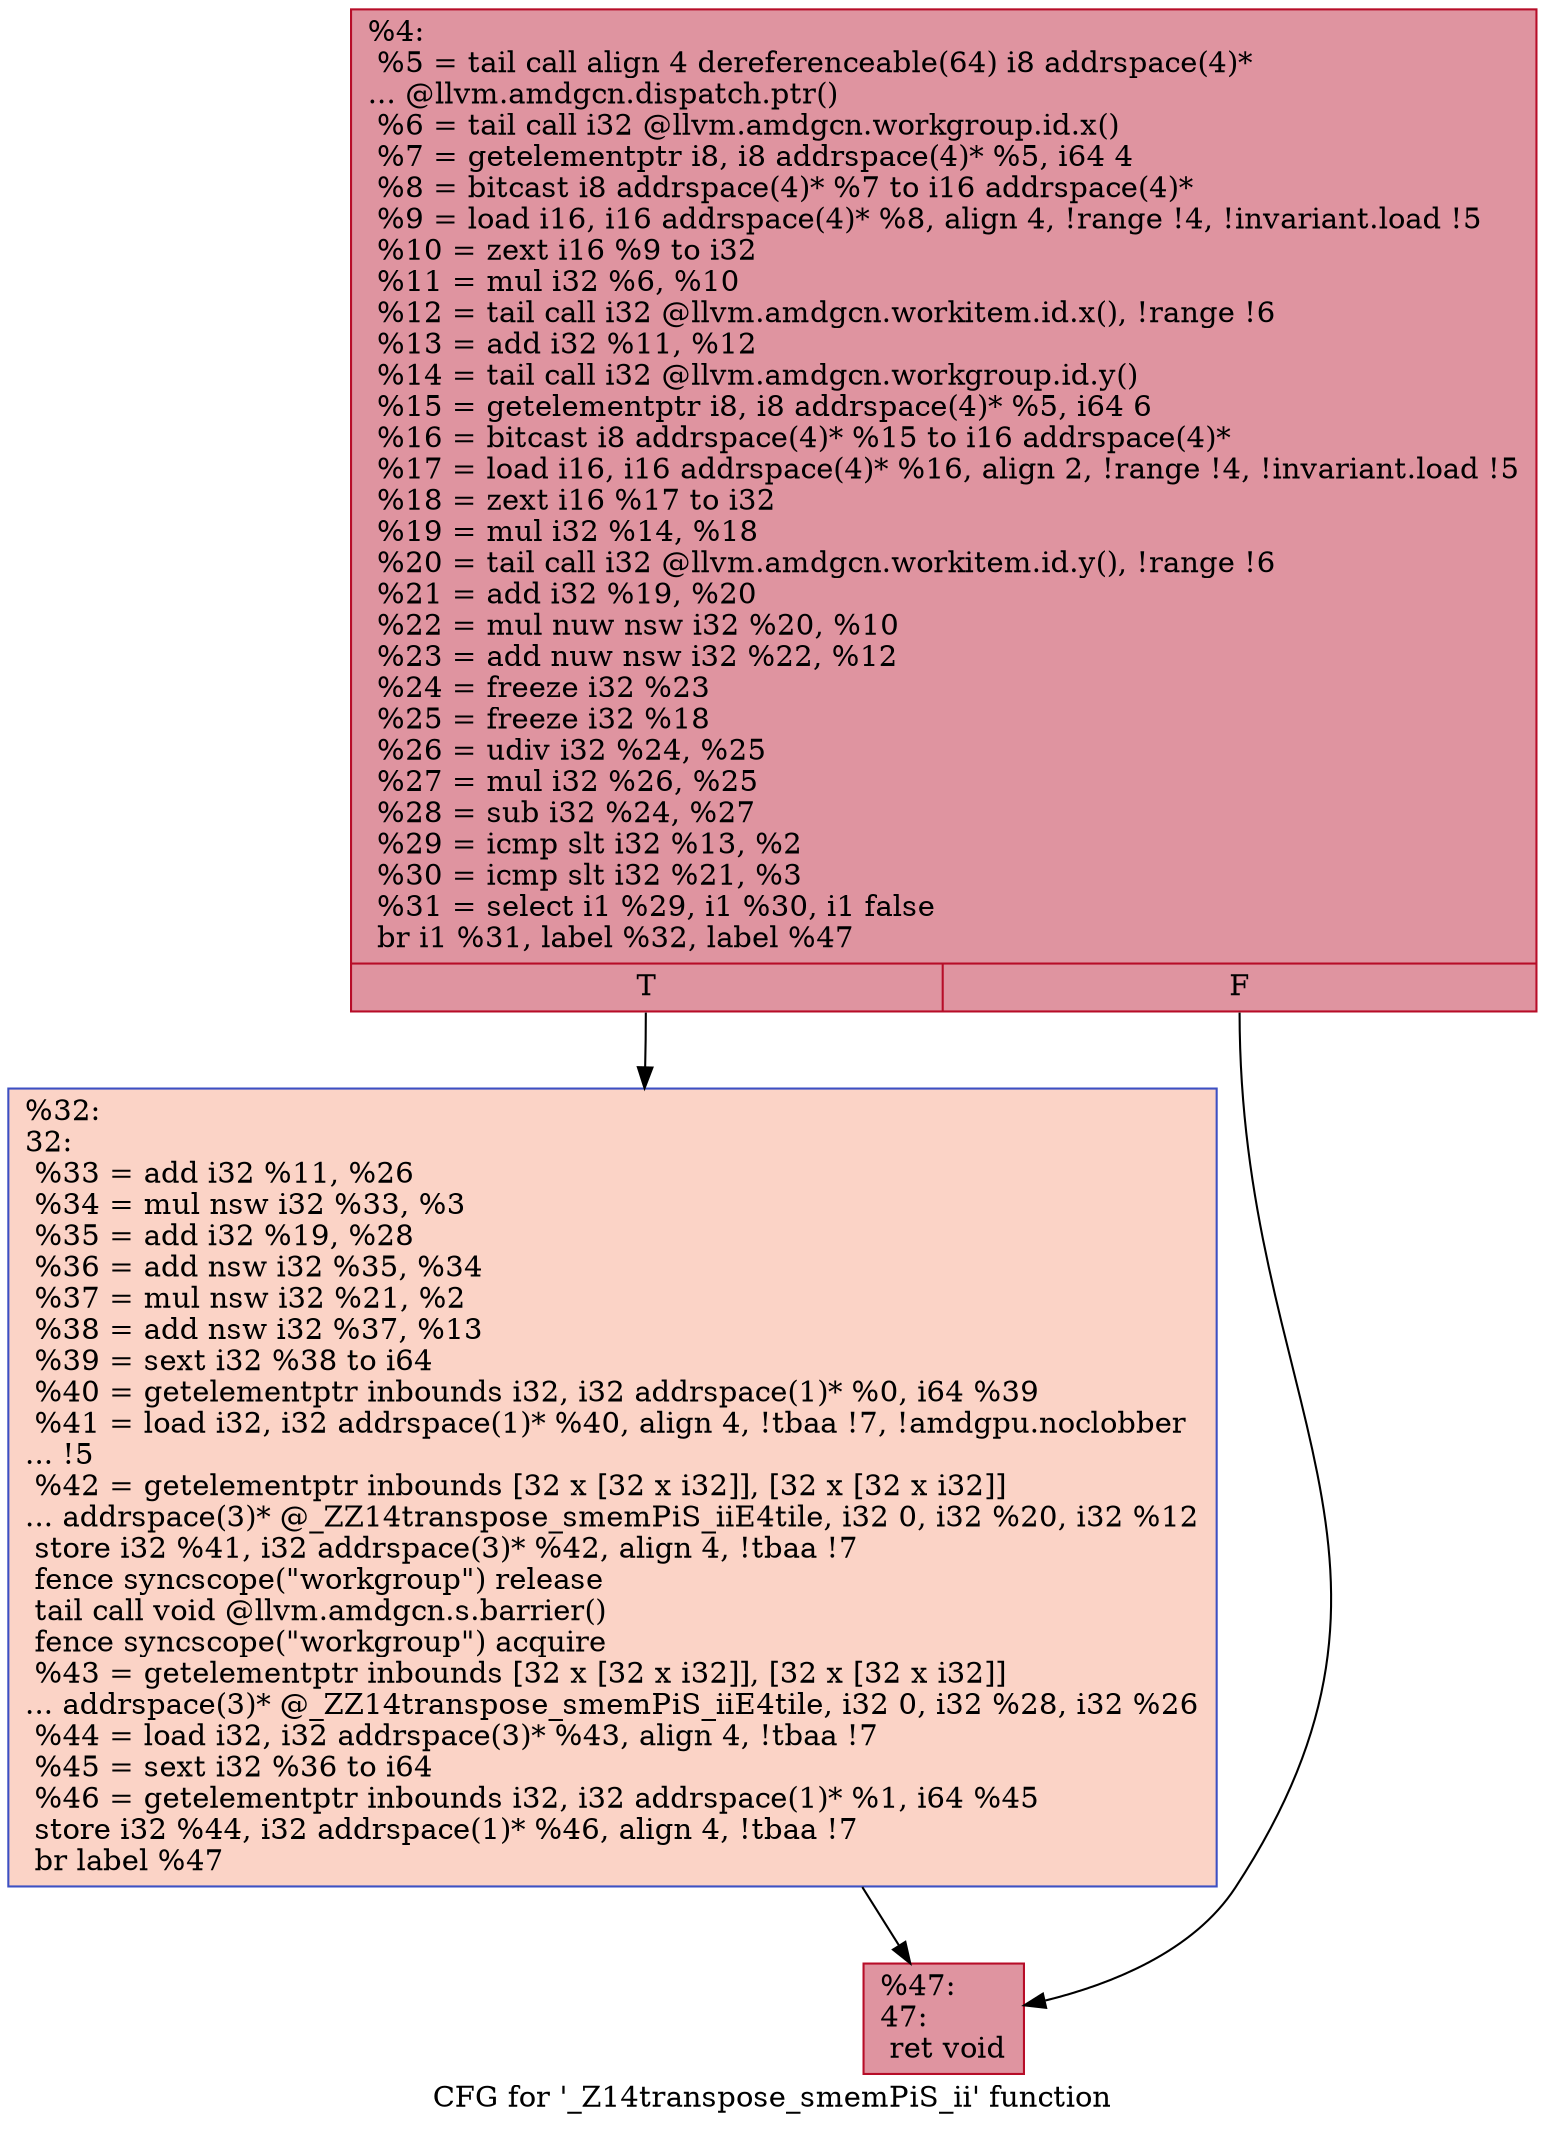 digraph "CFG for '_Z14transpose_smemPiS_ii' function" {
	label="CFG for '_Z14transpose_smemPiS_ii' function";

	Node0x520c290 [shape=record,color="#b70d28ff", style=filled, fillcolor="#b70d2870",label="{%4:\l  %5 = tail call align 4 dereferenceable(64) i8 addrspace(4)*\l... @llvm.amdgcn.dispatch.ptr()\l  %6 = tail call i32 @llvm.amdgcn.workgroup.id.x()\l  %7 = getelementptr i8, i8 addrspace(4)* %5, i64 4\l  %8 = bitcast i8 addrspace(4)* %7 to i16 addrspace(4)*\l  %9 = load i16, i16 addrspace(4)* %8, align 4, !range !4, !invariant.load !5\l  %10 = zext i16 %9 to i32\l  %11 = mul i32 %6, %10\l  %12 = tail call i32 @llvm.amdgcn.workitem.id.x(), !range !6\l  %13 = add i32 %11, %12\l  %14 = tail call i32 @llvm.amdgcn.workgroup.id.y()\l  %15 = getelementptr i8, i8 addrspace(4)* %5, i64 6\l  %16 = bitcast i8 addrspace(4)* %15 to i16 addrspace(4)*\l  %17 = load i16, i16 addrspace(4)* %16, align 2, !range !4, !invariant.load !5\l  %18 = zext i16 %17 to i32\l  %19 = mul i32 %14, %18\l  %20 = tail call i32 @llvm.amdgcn.workitem.id.y(), !range !6\l  %21 = add i32 %19, %20\l  %22 = mul nuw nsw i32 %20, %10\l  %23 = add nuw nsw i32 %22, %12\l  %24 = freeze i32 %23\l  %25 = freeze i32 %18\l  %26 = udiv i32 %24, %25\l  %27 = mul i32 %26, %25\l  %28 = sub i32 %24, %27\l  %29 = icmp slt i32 %13, %2\l  %30 = icmp slt i32 %21, %3\l  %31 = select i1 %29, i1 %30, i1 false\l  br i1 %31, label %32, label %47\l|{<s0>T|<s1>F}}"];
	Node0x520c290:s0 -> Node0x52100e0;
	Node0x520c290:s1 -> Node0x5210170;
	Node0x52100e0 [shape=record,color="#3d50c3ff", style=filled, fillcolor="#f59c7d70",label="{%32:\l32:                                               \l  %33 = add i32 %11, %26\l  %34 = mul nsw i32 %33, %3\l  %35 = add i32 %19, %28\l  %36 = add nsw i32 %35, %34\l  %37 = mul nsw i32 %21, %2\l  %38 = add nsw i32 %37, %13\l  %39 = sext i32 %38 to i64\l  %40 = getelementptr inbounds i32, i32 addrspace(1)* %0, i64 %39\l  %41 = load i32, i32 addrspace(1)* %40, align 4, !tbaa !7, !amdgpu.noclobber\l... !5\l  %42 = getelementptr inbounds [32 x [32 x i32]], [32 x [32 x i32]]\l... addrspace(3)* @_ZZ14transpose_smemPiS_iiE4tile, i32 0, i32 %20, i32 %12\l  store i32 %41, i32 addrspace(3)* %42, align 4, !tbaa !7\l  fence syncscope(\"workgroup\") release\l  tail call void @llvm.amdgcn.s.barrier()\l  fence syncscope(\"workgroup\") acquire\l  %43 = getelementptr inbounds [32 x [32 x i32]], [32 x [32 x i32]]\l... addrspace(3)* @_ZZ14transpose_smemPiS_iiE4tile, i32 0, i32 %28, i32 %26\l  %44 = load i32, i32 addrspace(3)* %43, align 4, !tbaa !7\l  %45 = sext i32 %36 to i64\l  %46 = getelementptr inbounds i32, i32 addrspace(1)* %1, i64 %45\l  store i32 %44, i32 addrspace(1)* %46, align 4, !tbaa !7\l  br label %47\l}"];
	Node0x52100e0 -> Node0x5210170;
	Node0x5210170 [shape=record,color="#b70d28ff", style=filled, fillcolor="#b70d2870",label="{%47:\l47:                                               \l  ret void\l}"];
}
